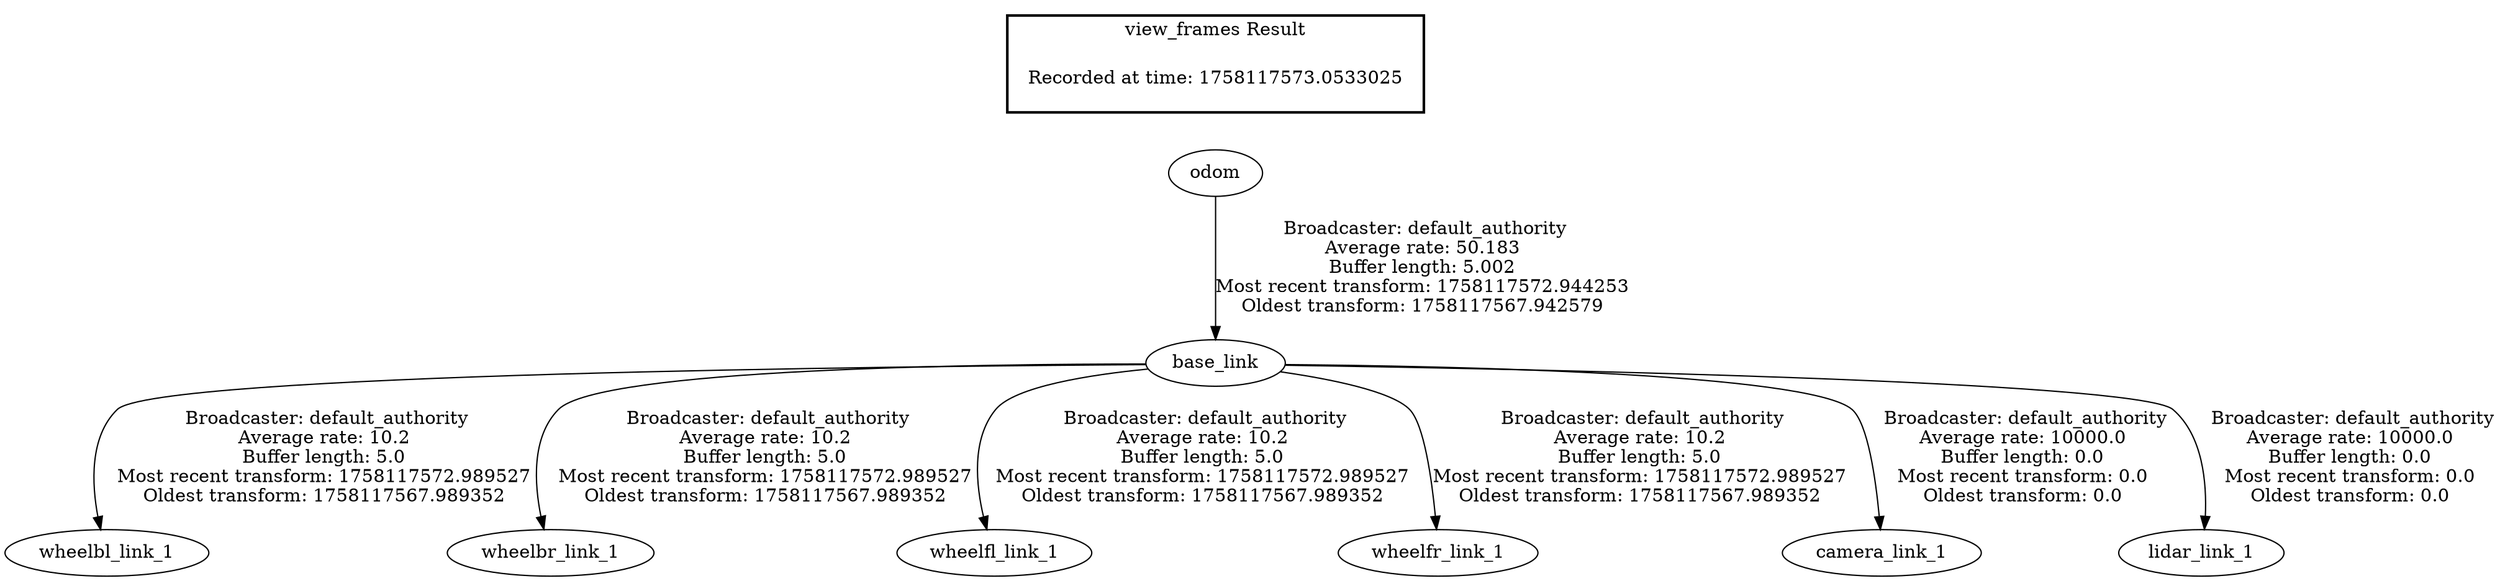 digraph G {
"base_link" -> "wheelbl_link_1"[label=" Broadcaster: default_authority\nAverage rate: 10.2\nBuffer length: 5.0\nMost recent transform: 1758117572.989527\nOldest transform: 1758117567.989352\n"];
"odom" -> "base_link"[label=" Broadcaster: default_authority\nAverage rate: 50.183\nBuffer length: 5.002\nMost recent transform: 1758117572.944253\nOldest transform: 1758117567.942579\n"];
"base_link" -> "wheelbr_link_1"[label=" Broadcaster: default_authority\nAverage rate: 10.2\nBuffer length: 5.0\nMost recent transform: 1758117572.989527\nOldest transform: 1758117567.989352\n"];
"base_link" -> "wheelfl_link_1"[label=" Broadcaster: default_authority\nAverage rate: 10.2\nBuffer length: 5.0\nMost recent transform: 1758117572.989527\nOldest transform: 1758117567.989352\n"];
"base_link" -> "wheelfr_link_1"[label=" Broadcaster: default_authority\nAverage rate: 10.2\nBuffer length: 5.0\nMost recent transform: 1758117572.989527\nOldest transform: 1758117567.989352\n"];
"base_link" -> "camera_link_1"[label=" Broadcaster: default_authority\nAverage rate: 10000.0\nBuffer length: 0.0\nMost recent transform: 0.0\nOldest transform: 0.0\n"];
"base_link" -> "lidar_link_1"[label=" Broadcaster: default_authority\nAverage rate: 10000.0\nBuffer length: 0.0\nMost recent transform: 0.0\nOldest transform: 0.0\n"];
edge [style=invis];
 subgraph cluster_legend { style=bold; color=black; label ="view_frames Result";
"Recorded at time: 1758117573.0533025"[ shape=plaintext ] ;
}->"odom";
}